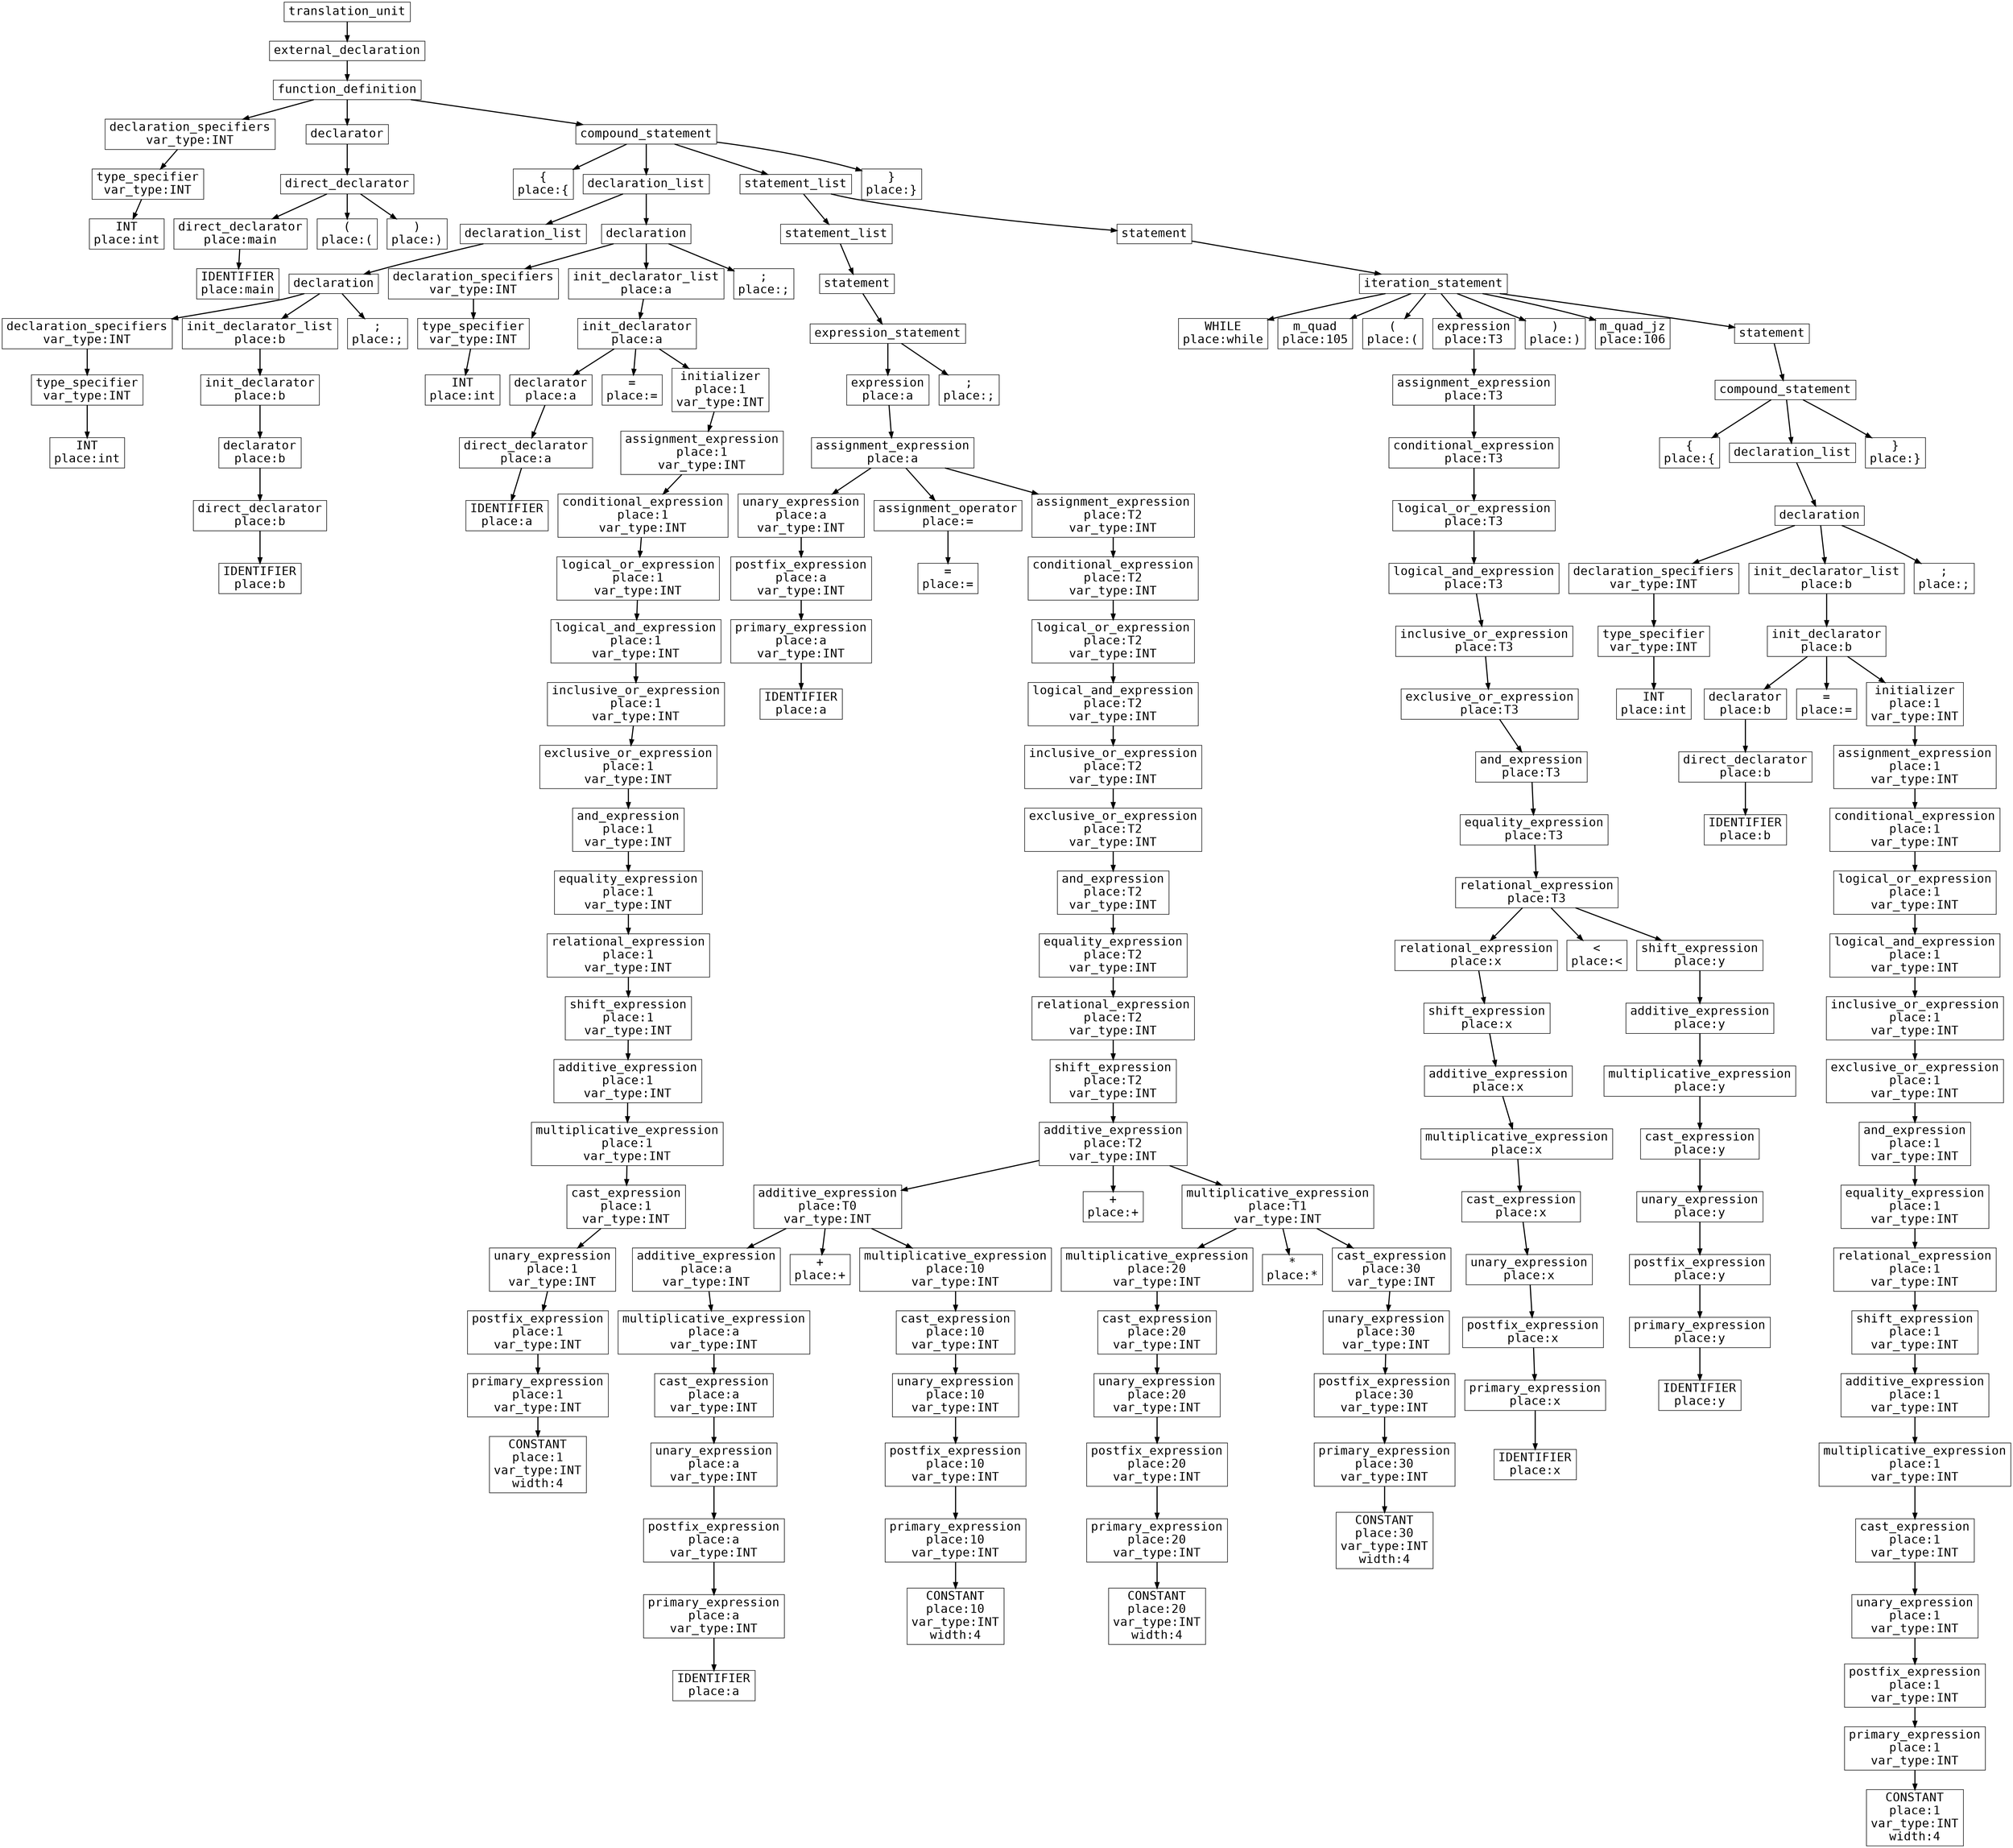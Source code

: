 digraph btree{
size = " 50, 50"; 
fontsize = 10; 
node [shape=box, fontsize=22, fontname=Consolas];
edge [style=bold]
1033684576[label="translation_unit\n"];
1033684576->1033684032;
1033684032[label="external_declaration\n"];
1033684032->1033687024;
1033687024[label="function_definition\n"];
1033687024->1032931408;
1032931408[label="declaration_specifiers\nvar_type:INT\n"];
1032931408->1032929504;
1032929504[label="type_specifier\nvar_type:INT\n"];
1032929504->1032826320;
1032826320[label="INT\nplace:int\n"];
1033687024->1032927328;
1032927328[label="declarator\n"];
1032927328->1032924880;
1032924880[label="direct_declarator\n"];
1032924880->1032926512;
1032926512[label="direct_declarator\nplace:main\n"];
1032926512->1032826864;
1032826864[label="IDENTIFIER\nplace:main\n"];
1032924880->1032824416;
1032824416[label="(\nplace:(\n"];
1032924880->1032824960;
1032824960[label=")\nplace:)\n"];
1033687024->1033683760;
1033683760[label="compound_statement\n"];
1033683760->1032824688;
1032824688[label="{\nplace:{\n"];
1033683760->1033599216;
1033599216[label="declaration_list\n"];
1033599216->1033586896;
1033586896[label="declaration_list\n"];
1033586896->1033588800;
1033588800[label="declaration\n"];
1033588800->1032930864;
1032930864[label="declaration_specifiers\nvar_type:INT\n"];
1032930864->1032929776;
1032929776[label="type_specifier\nvar_type:INT\n"];
1032929776->1032826592;
1032826592[label="INT\nplace:int\n"];
1033588800->1032930320;
1032930320[label="init_declarator_list\nplace:b\n"];
1032930320->1032930048;
1032930048[label="init_declarator\nplace:b\n"];
1032930048->1032925152;
1032925152[label="declarator\nplace:b\n"];
1032925152->1032926784;
1032926784[label="direct_declarator\nplace:b\n"];
1032926784->1032886496;
1032886496[label="IDENTIFIER\nplace:b\n"];
1033588800->1032884864;
1032884864[label=";\nplace:;\n"];
1033599216->1033605200;
1033605200[label="declaration\n"];
1033605200->1033587168;
1033587168[label="declaration_specifiers\nvar_type:INT\n"];
1033587168->1033587984;
1033587984[label="type_specifier\nvar_type:INT\n"];
1033587984->1032883776;
1032883776[label="INT\nplace:int\n"];
1033605200->1033600848;
1033600848[label="init_declarator_list\nplace:a\n"];
1033600848->1033600032;
1033600032[label="init_declarator\nplace:a\n"];
1033600032->1033589072;
1033589072[label="declarator\nplace:a\n"];
1033589072->1033587440;
1033587440[label="direct_declarator\nplace:a\n"];
1033587440->1032885136;
1032885136[label="IDENTIFIER\nplace:a\n"];
1033600032->1032885408;
1032885408[label="=\nplace:=\n"];
1033600032->1033605472;
1033605472[label="initializer\nplace:1\nvar_type:INT\n"];
1033605472->1033604656;
1033604656[label="assignment_expression\nplace:1\nvar_type:INT\n"];
1033604656->1033604928;
1033604928[label="conditional_expression\nplace:1\nvar_type:INT\n"];
1033604928->1033602752;
1033602752[label="logical_or_expression\nplace:1\nvar_type:INT\n"];
1033602752->1033598672;
1033598672[label="logical_and_expression\nplace:1\nvar_type:INT\n"];
1033598672->1033600304;
1033600304[label="inclusive_or_expression\nplace:1\nvar_type:INT\n"];
1033600304->1033601392;
1033601392[label="exclusive_or_expression\nplace:1\nvar_type:INT\n"];
1033601392->1033598944;
1033598944[label="and_expression\nplace:1\nvar_type:INT\n"];
1033598944->1033604112;
1033604112[label="equality_expression\nplace:1\nvar_type:INT\n"];
1033604112->1033586352;
1033586352[label="relational_expression\nplace:1\nvar_type:INT\n"];
1033586352->1033585808;
1033585808[label="shift_expression\nplace:1\nvar_type:INT\n"];
1033585808->1033586080;
1033586080[label="additive_expression\nplace:1\nvar_type:INT\n"];
1033586080->1033588528;
1033588528[label="multiplicative_expression\nplace:1\nvar_type:INT\n"];
1033588528->1033588256;
1033588256[label="cast_expression\nplace:1\nvar_type:INT\n"];
1033588256->1033587712;
1033587712[label="unary_expression\nplace:1\nvar_type:INT\n"];
1033587712->1033586624;
1033586624[label="postfix_expression\nplace:1\nvar_type:INT\n"];
1033586624->1033589344;
1033589344[label="primary_expression\nplace:1\nvar_type:INT\n"];
1033589344->1032883504;
1032883504[label="CONSTANT\nplace:1\nvar_type:INT\nwidth:4"];
1033605200->1032885680;
1032885680[label=";\nplace:;\n"];
1033683760->1033686208;
1033686208[label="statement_list\n"];
1033686208->1059394336;
1059394336[label="statement_list\n"];
1059394336->1059394064;
1059394064[label="statement\n"];
1059394064->1059393792;
1059393792[label="expression_statement\n"];
1059393792->1059392432;
1059392432[label="expression\nplace:a\n"];
1059392432->1059391616;
1059391616[label="assignment_expression\nplace:a\n"];
1059391616->1033598128;
1033598128[label="unary_expression\nplace:a\nvar_type:INT\n"];
1033598128->1033605744;
1033605744[label="postfix_expression\nplace:a\nvar_type:INT\n"];
1033605744->1033604384;
1033604384[label="primary_expression\nplace:a\nvar_type:INT\n"];
1033604384->1032885952;
1032885952[label="IDENTIFIER\nplace:a\n"];
1059391616->1033600576;
1033600576[label="assignment_operator\nplace:=\n"];
1033600576->1032884048;
1032884048[label="=\nplace:=\n"];
1059391616->1059391888;
1059391888[label="assignment_expression\nplace:T2\nvar_type:INT\n"];
1059391888->1059391344;
1059391344[label="conditional_expression\nplace:T2\nvar_type:INT\n"];
1059391344->1059391072;
1059391072[label="logical_or_expression\nplace:T2\nvar_type:INT\n"];
1059391072->1059394880;
1059394880[label="logical_and_expression\nplace:T2\nvar_type:INT\n"];
1059394880->1059395696;
1059395696[label="inclusive_or_expression\nplace:T2\nvar_type:INT\n"];
1059395696->1059396240;
1059396240[label="exclusive_or_expression\nplace:T2\nvar_type:INT\n"];
1059396240->1059390800;
1059390800[label="and_expression\nplace:T2\nvar_type:INT\n"];
1059390800->1059390528;
1059390528[label="equality_expression\nplace:T2\nvar_type:INT\n"];
1059390528->1059397328;
1059397328[label="relational_expression\nplace:T2\nvar_type:INT\n"];
1059397328->1059397056;
1059397056[label="shift_expression\nplace:T2\nvar_type:INT\n"];
1059397056->1059395152;
1059395152[label="additive_expression\nplace:T2\nvar_type:INT\n"];
1059395152->1033603840;
1033603840[label="additive_expression\nplace:T0\nvar_type:INT\n"];
1033603840->1033601936;
1033601936[label="additive_expression\nplace:a\nvar_type:INT\n"];
1033601936->1033601664;
1033601664[label="multiplicative_expression\nplace:a\nvar_type:INT\n"];
1033601664->1033601120;
1033601120[label="cast_expression\nplace:a\nvar_type:INT\n"];
1033601120->1033599760;
1033599760[label="unary_expression\nplace:a\nvar_type:INT\n"];
1033599760->1033598400;
1033598400[label="postfix_expression\nplace:a\nvar_type:INT\n"];
1033598400->1033599488;
1033599488[label="primary_expression\nplace:a\nvar_type:INT\n"];
1033599488->1032884320;
1032884320[label="IDENTIFIER\nplace:a\n"];
1033603840->1032886224;
1032886224[label="+\nplace:+\n"];
1033603840->1033603568;
1033603568[label="multiplicative_expression\nplace:10\nvar_type:INT\n"];
1033603568->1033603296;
1033603296[label="cast_expression\nplace:10\nvar_type:INT\n"];
1033603296->1033603024;
1033603024[label="unary_expression\nplace:10\nvar_type:INT\n"];
1033603024->1033602480;
1033602480[label="postfix_expression\nplace:10\nvar_type:INT\n"];
1033602480->1033602208;
1033602208[label="primary_expression\nplace:10\nvar_type:INT\n"];
1033602208->1032883232;
1032883232[label="CONSTANT\nplace:10\nvar_type:INT\nwidth:4"];
1059395152->1032884592;
1032884592[label="+\nplace:+\n"];
1059395152->1059396512;
1059396512[label="multiplicative_expression\nplace:T1\nvar_type:INT\n"];
1059396512->1059389984;
1059389984[label="multiplicative_expression\nplace:20\nvar_type:INT\n"];
1059389984->1059392160;
1059392160[label="cast_expression\nplace:20\nvar_type:INT\n"];
1059392160->1059394608;
1059394608[label="unary_expression\nplace:20\nvar_type:INT\n"];
1059394608->1059392704;
1059392704[label="postfix_expression\nplace:20\nvar_type:INT\n"];
1059392704->1059392976;
1059392976[label="primary_expression\nplace:20\nvar_type:INT\n"];
1059392976->1032886768;
1032886768[label="CONSTANT\nplace:20\nvar_type:INT\nwidth:4"];
1059396512->1032929232;
1032929232[label="*\nplace:*\n"];
1059396512->1059389712;
1059389712[label="cast_expression\nplace:30\nvar_type:INT\n"];
1059389712->1059390256;
1059390256[label="unary_expression\nplace:30\nvar_type:INT\n"];
1059390256->1059393520;
1059393520[label="postfix_expression\nplace:30\nvar_type:INT\n"];
1059393520->1059393248;
1059393248[label="primary_expression\nplace:30\nvar_type:INT\n"];
1059393248->1032925424;
1032925424[label="CONSTANT\nplace:30\nvar_type:INT\nwidth:4"];
1059393792->1032931136;
1032931136[label=";\nplace:;\n"];
1033686208->1033682944;
1033682944[label="statement\n"];
1033682944->1033682672;
1033682672[label="iteration_statement\n"];
1033682672->1032931680;
1032931680[label="WHILE\nplace:while\n"];
1033682672->1059396784;
1059396784[label="m_quad\nplace:105\n"];
1033682672->1032928688;
1032928688[label="(\nplace:(\n"];
1033682672->1033666416;
1033666416[label="expression\nplace:T3\n"];
1033666416->1033672944;
1033672944[label="assignment_expression\nplace:T3\n"];
1033672944->1033668048;
1033668048[label="conditional_expression\nplace:T3\n"];
1033668048->1033666688;
1033666688[label="logical_or_expression\nplace:T3\n"];
1033666688->1033671040;
1033671040[label="logical_and_expression\nplace:T3\n"];
1033671040->1033672672;
1033672672[label="inclusive_or_expression\nplace:T3\n"];
1033672672->1033672400;
1033672400[label="exclusive_or_expression\nplace:T3\n"];
1033672400->1033672128;
1033672128[label="and_expression\nplace:T3\n"];
1033672128->1033670768;
1033670768[label="equality_expression\nplace:T3\n"];
1033670768->1033667776;
1033667776[label="relational_expression\nplace:T3\n"];
1033667776->1033673760;
1033673760[label="relational_expression\nplace:x\n"];
1033673760->1033668864;
1033668864[label="shift_expression\nplace:x\n"];
1033668864->1033671584;
1033671584[label="additive_expression\nplace:x\n"];
1033671584->1033671312;
1033671312[label="multiplicative_expression\nplace:x\n"];
1033671312->1033669136;
1033669136[label="cast_expression\nplace:x\n"];
1033669136->1033668320;
1033668320[label="unary_expression\nplace:x\n"];
1033668320->1059395968;
1059395968[label="postfix_expression\nplace:x\n"];
1059395968->1059395424;
1059395424[label="primary_expression\nplace:x\n"];
1059395424->1032931952;
1032931952[label="IDENTIFIER\nplace:x\n"];
1033667776->1032925696;
1032925696[label="<\nplace:<\n"];
1033667776->1033670496;
1033670496[label="shift_expression\nplace:y\n"];
1033670496->1033669680;
1033669680[label="additive_expression\nplace:y\n"];
1033669680->1033674032;
1033674032[label="multiplicative_expression\nplace:y\n"];
1033674032->1033671856;
1033671856[label="cast_expression\nplace:y\n"];
1033671856->1033669408;
1033669408[label="unary_expression\nplace:y\n"];
1033669408->1033669952;
1033669952[label="postfix_expression\nplace:y\n"];
1033669952->1033670224;
1033670224[label="primary_expression\nplace:y\n"];
1033670224->1032925968;
1032925968[label="IDENTIFIER\nplace:y\n"];
1033682672->1032926240;
1032926240[label=")\nplace:)\n"];
1033682672->1033673216;
1033673216[label="m_quad_jz\nplace:106\n"];
1033682672->1033682400;
1033682400[label="statement\n"];
1033682400->1033684304;
1033684304[label="compound_statement\n"];
1033684304->1032924336;
1032924336[label="{\nplace:{\n"];
1033684304->1033685936;
1033685936[label="declaration_list\n"];
1033685936->1033689744;
1033689744[label="declaration\n"];
1033689744->1033667504;
1033667504[label="declaration_specifiers\nvar_type:INT\n"];
1033667504->1033666960;
1033666960[label="type_specifier\nvar_type:INT\n"];
1033666960->1032928144;
1032928144[label="INT\nplace:int\n"];
1033689744->1033682128;
1033682128[label="init_declarator_list\nplace:b\n"];
1033682128->1033689472;
1033689472[label="init_declarator\nplace:b\n"];
1033689472->1033667232;
1033667232[label="declarator\nplace:b\n"];
1033667232->1033673488;
1033673488[label="direct_declarator\nplace:b\n"];
1033673488->1032927600;
1032927600[label="IDENTIFIER\nplace:b\n"];
1033689472->1032927056;
1032927056[label="=\nplace:=\n"];
1033689472->1033689200;
1033689200[label="initializer\nplace:1\nvar_type:INT\n"];
1033689200->1033685120;
1033685120[label="assignment_expression\nplace:1\nvar_type:INT\n"];
1033685120->1033684848;
1033684848[label="conditional_expression\nplace:1\nvar_type:INT\n"];
1033684848->1033688112;
1033688112[label="logical_or_expression\nplace:1\nvar_type:INT\n"];
1033688112->1033686752;
1033686752[label="logical_and_expression\nplace:1\nvar_type:INT\n"];
1033686752->1033687840;
1033687840[label="inclusive_or_expression\nplace:1\nvar_type:INT\n"];
1033687840->1033686480;
1033686480[label="exclusive_or_expression\nplace:1\nvar_type:INT\n"];
1033686480->1033683216;
1033683216[label="and_expression\nplace:1\nvar_type:INT\n"];
1033683216->1033688656;
1033688656[label="equality_expression\nplace:1\nvar_type:INT\n"];
1033688656->1033687568;
1033687568[label="relational_expression\nplace:1\nvar_type:INT\n"];
1033687568->1033685392;
1033685392[label="shift_expression\nplace:1\nvar_type:INT\n"];
1033685392->1033688384;
1033688384[label="additive_expression\nplace:1\nvar_type:INT\n"];
1033688384->1033688928;
1033688928[label="multiplicative_expression\nplace:1\nvar_type:INT\n"];
1033688928->1033683488;
1033683488[label="cast_expression\nplace:1\nvar_type:INT\n"];
1033683488->1033687296;
1033687296[label="unary_expression\nplace:1\nvar_type:INT\n"];
1033687296->1033685664;
1033685664[label="postfix_expression\nplace:1\nvar_type:INT\n"];
1033685664->1033668592;
1033668592[label="primary_expression\nplace:1\nvar_type:INT\n"];
1033668592->1032928416;
1032928416[label="CONSTANT\nplace:1\nvar_type:INT\nwidth:4"];
1033689744->1032924608;
1032924608[label=";\nplace:;\n"];
1033684304->1032930592;
1032930592[label="}\nplace:}\n"];
1033683760->1032928960;
1032928960[label="}\nplace:}\n"];
}
